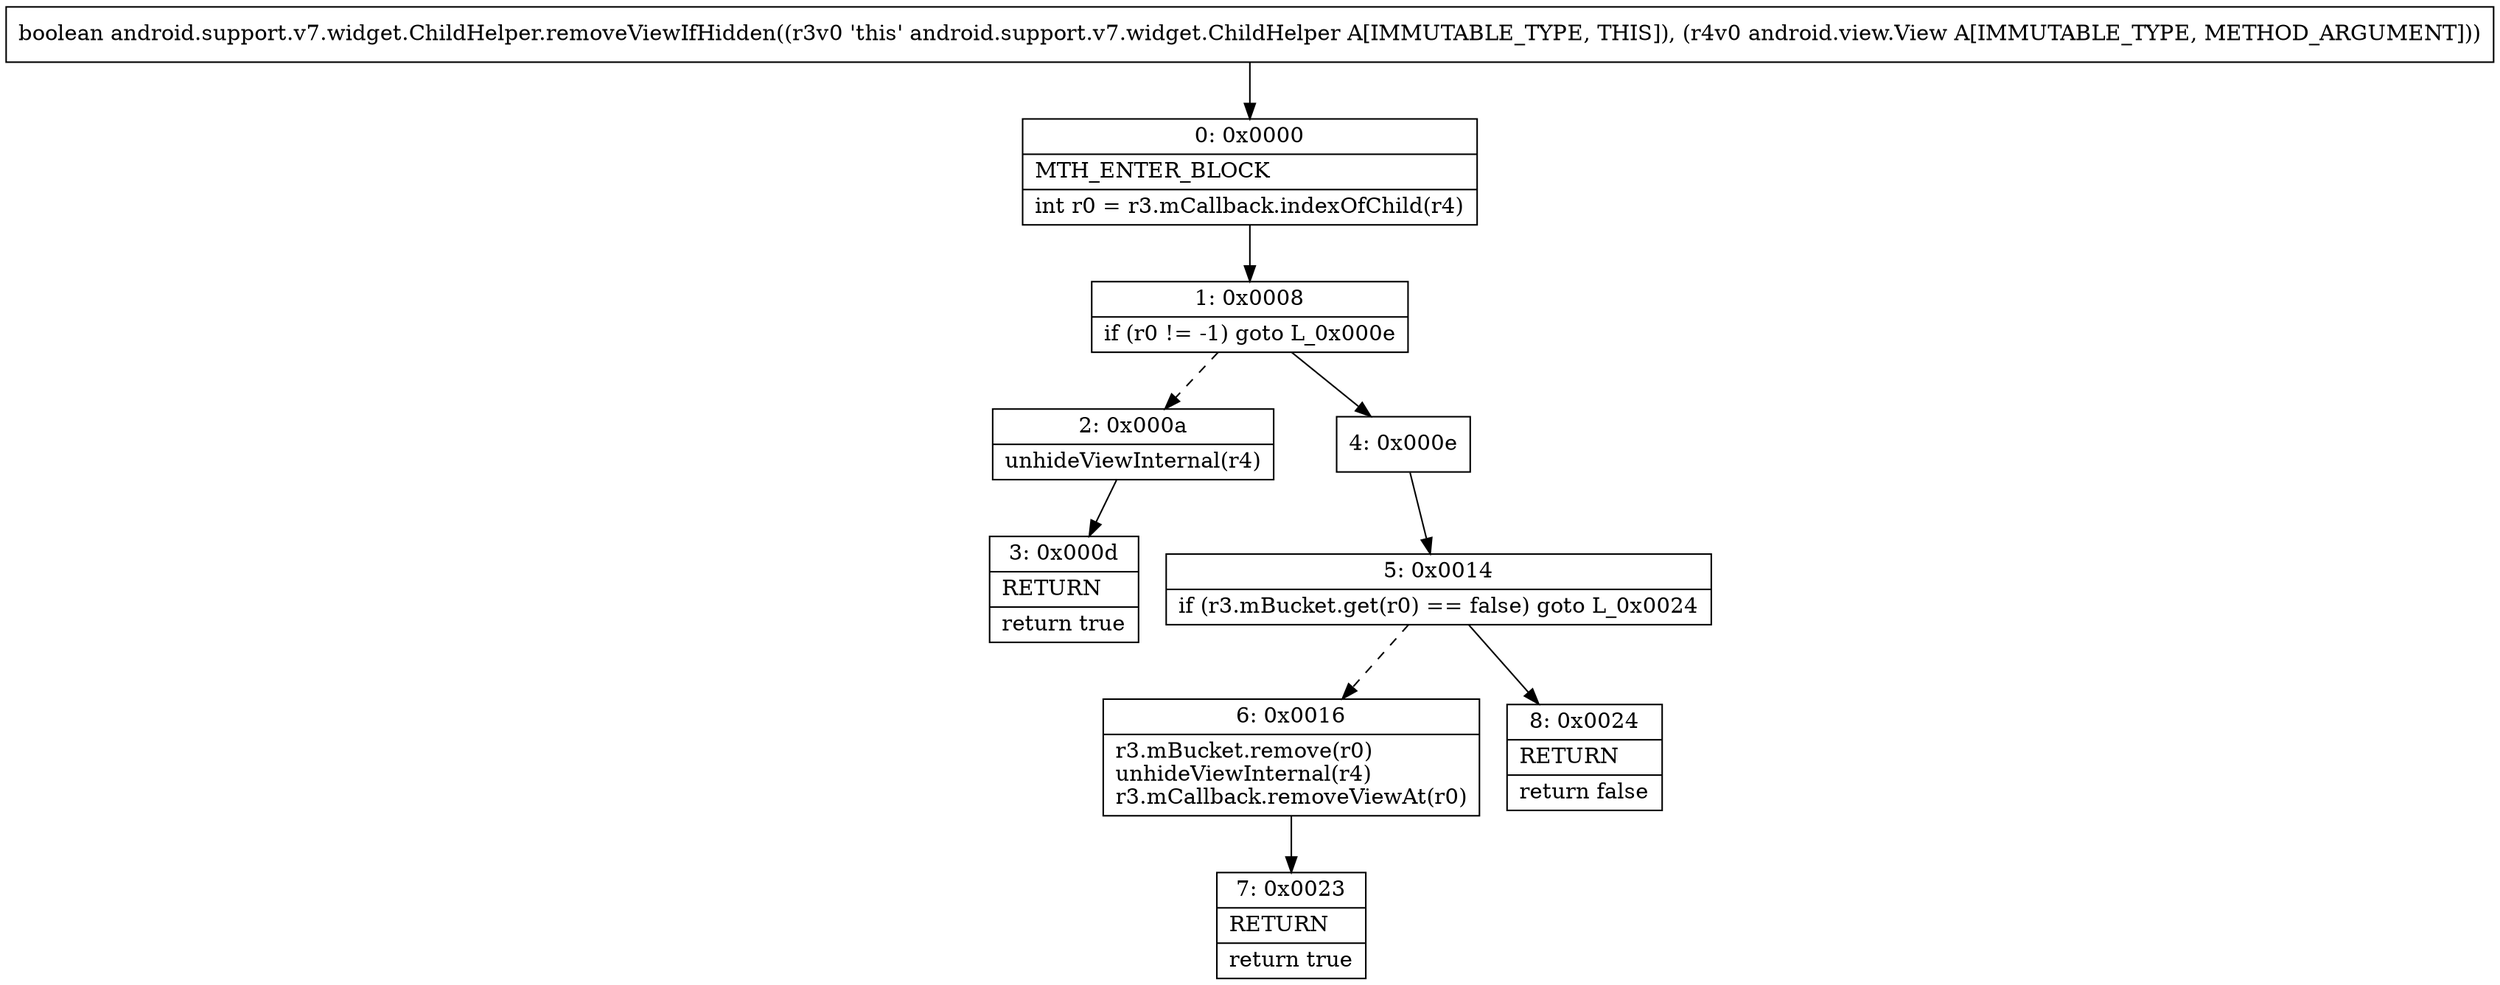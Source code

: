 digraph "CFG forandroid.support.v7.widget.ChildHelper.removeViewIfHidden(Landroid\/view\/View;)Z" {
Node_0 [shape=record,label="{0\:\ 0x0000|MTH_ENTER_BLOCK\l|int r0 = r3.mCallback.indexOfChild(r4)\l}"];
Node_1 [shape=record,label="{1\:\ 0x0008|if (r0 != \-1) goto L_0x000e\l}"];
Node_2 [shape=record,label="{2\:\ 0x000a|unhideViewInternal(r4)\l}"];
Node_3 [shape=record,label="{3\:\ 0x000d|RETURN\l|return true\l}"];
Node_4 [shape=record,label="{4\:\ 0x000e}"];
Node_5 [shape=record,label="{5\:\ 0x0014|if (r3.mBucket.get(r0) == false) goto L_0x0024\l}"];
Node_6 [shape=record,label="{6\:\ 0x0016|r3.mBucket.remove(r0)\lunhideViewInternal(r4)\lr3.mCallback.removeViewAt(r0)\l}"];
Node_7 [shape=record,label="{7\:\ 0x0023|RETURN\l|return true\l}"];
Node_8 [shape=record,label="{8\:\ 0x0024|RETURN\l|return false\l}"];
MethodNode[shape=record,label="{boolean android.support.v7.widget.ChildHelper.removeViewIfHidden((r3v0 'this' android.support.v7.widget.ChildHelper A[IMMUTABLE_TYPE, THIS]), (r4v0 android.view.View A[IMMUTABLE_TYPE, METHOD_ARGUMENT])) }"];
MethodNode -> Node_0;
Node_0 -> Node_1;
Node_1 -> Node_2[style=dashed];
Node_1 -> Node_4;
Node_2 -> Node_3;
Node_4 -> Node_5;
Node_5 -> Node_6[style=dashed];
Node_5 -> Node_8;
Node_6 -> Node_7;
}

